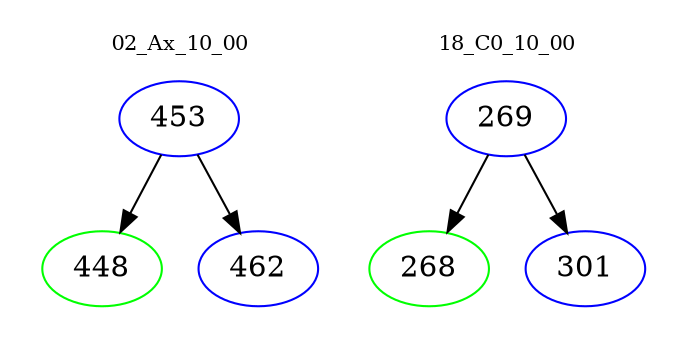 digraph{
subgraph cluster_0 {
color = white
label = "02_Ax_10_00";
fontsize=10;
T0_453 [label="453", color="blue"]
T0_453 -> T0_448 [color="black"]
T0_448 [label="448", color="green"]
T0_453 -> T0_462 [color="black"]
T0_462 [label="462", color="blue"]
}
subgraph cluster_1 {
color = white
label = "18_C0_10_00";
fontsize=10;
T1_269 [label="269", color="blue"]
T1_269 -> T1_268 [color="black"]
T1_268 [label="268", color="green"]
T1_269 -> T1_301 [color="black"]
T1_301 [label="301", color="blue"]
}
}
